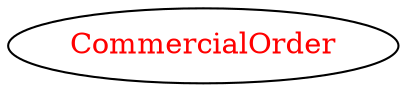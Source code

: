 digraph dependencyGraph {
 concentrate=true;
 ranksep="2.0";
 rankdir="LR"; 
 splines="ortho";
"CommercialOrder" [fontcolor="red"];
}